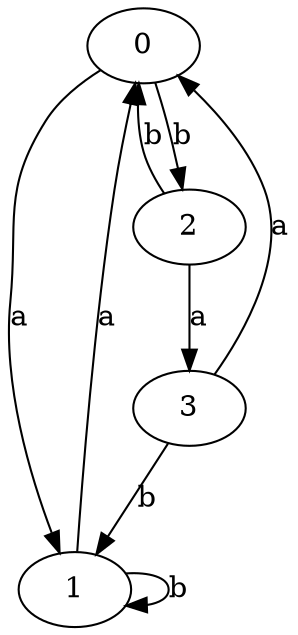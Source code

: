 digraph {
 ranksep=0.5;
 d2tdocpreamble = "\usetikzlibrary{automata}";
 d2tfigpreamble = "\tikzstyle{every state}= [ draw=blue!50,very thick,fill=blue!20]  \tikzstyle{auto}= [fill=white]";
 node [style="state"];
 edge [lblstyle="auto",topath="bend right", len=4  ]
  "0" [label="0",style = "state, accepting"];
  "1" [label="1",style = "state, initial"];
  "2" [label="2",];
  "3" [label="3",];
  "0" -> "1" [label="a"];
  "0" -> "2" [label="b"];
  "1" -> "0" [label="a"];
  "1" -> "1" [label="b",topath="loop above"];
  "2" -> "0" [label="b"];
  "2" -> "3" [label="a"];
  "3" -> "0" [label="a"];
  "3" -> "1" [label="b"];
}
